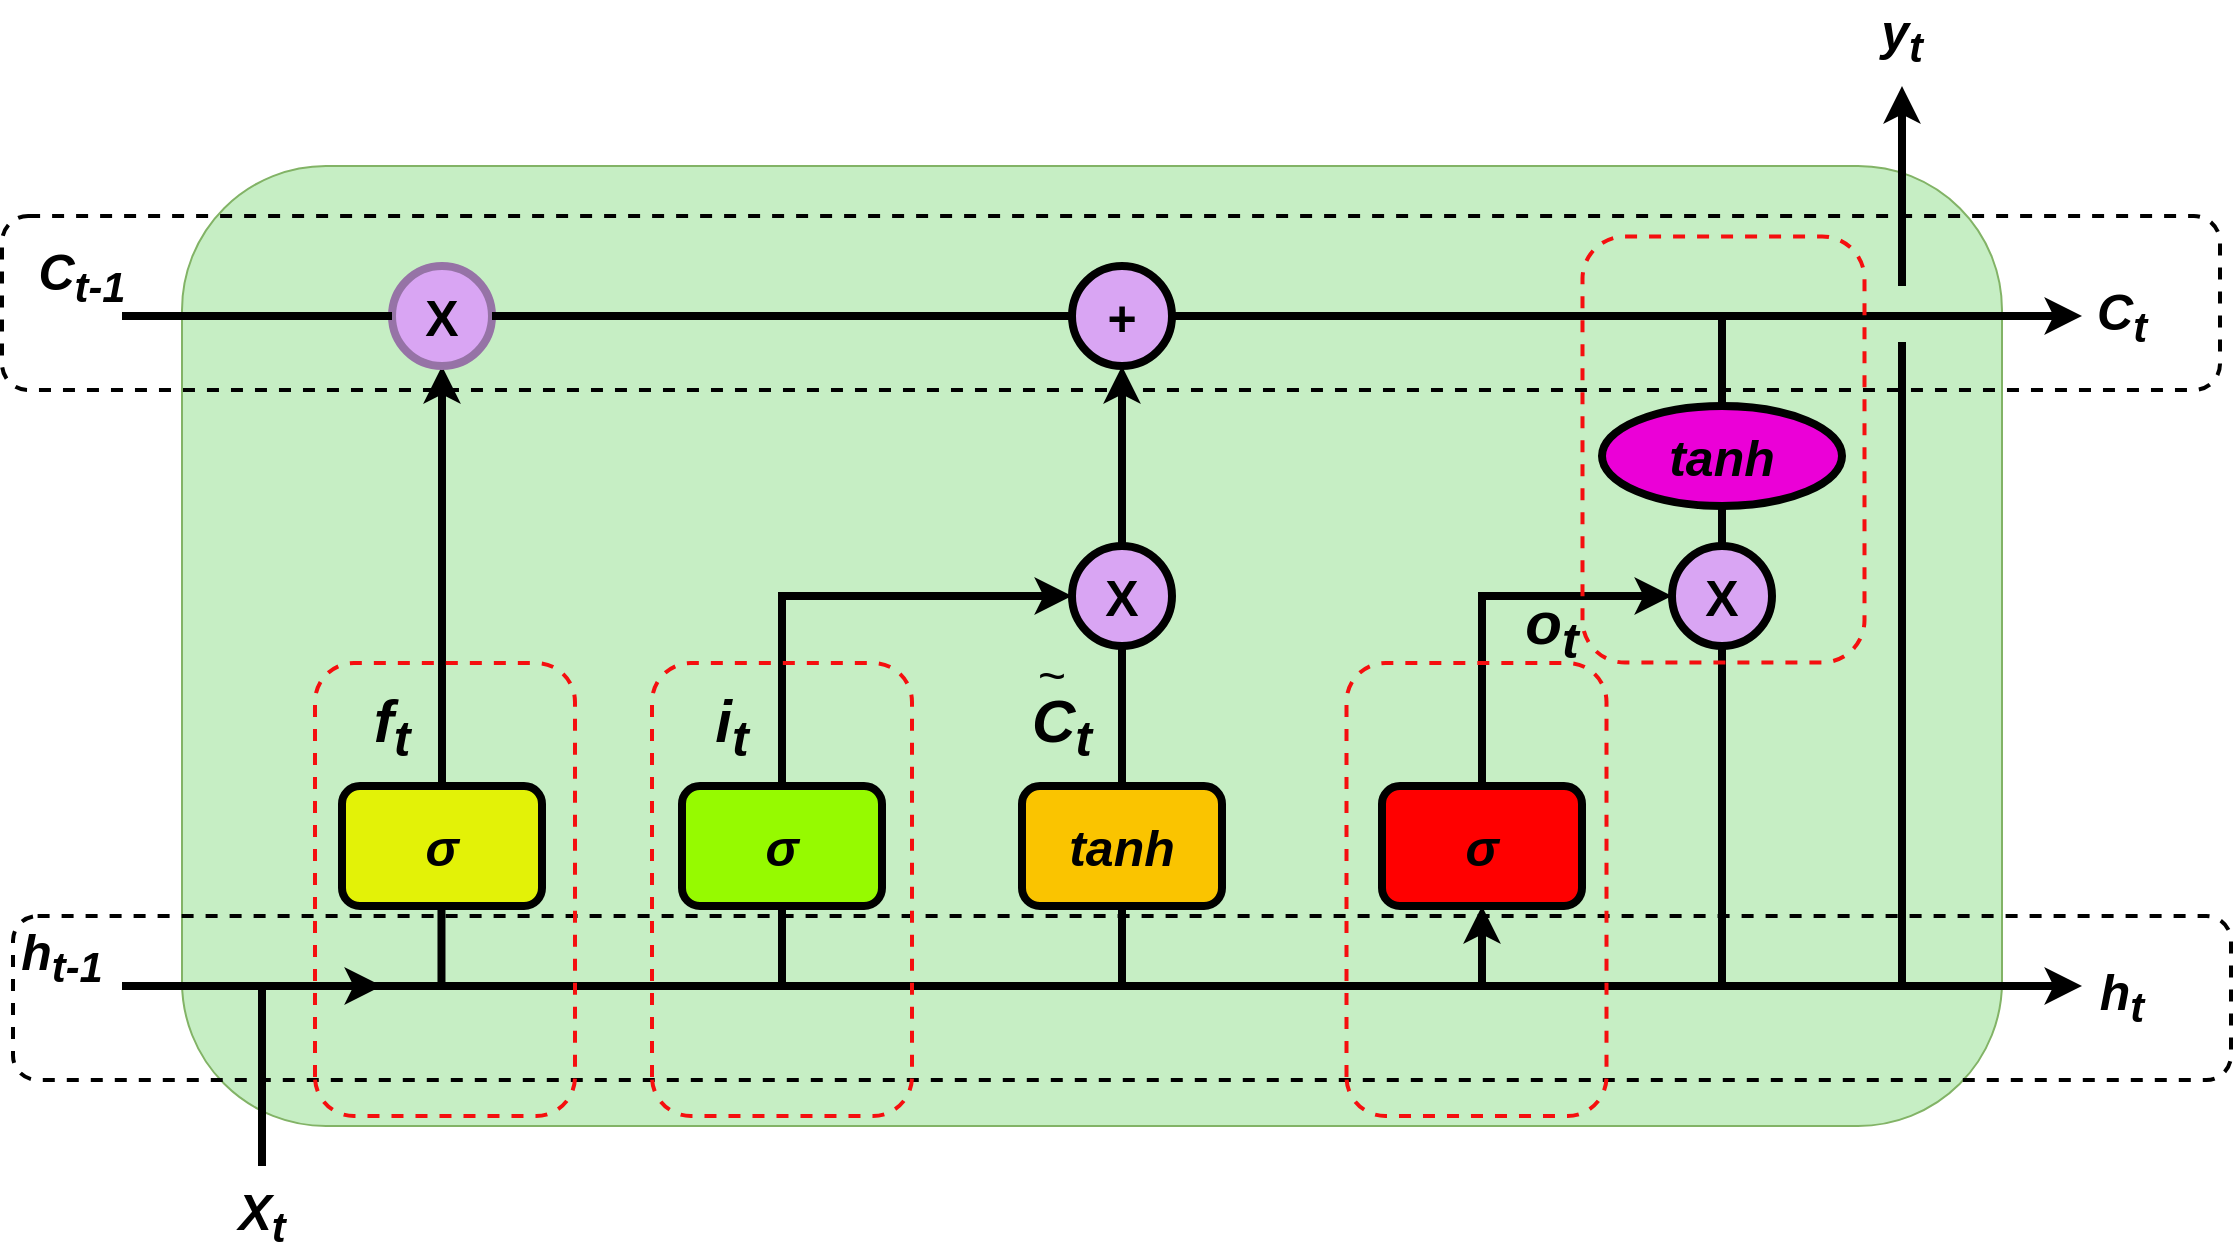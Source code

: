 <mxfile version="22.0.4" type="github">
  <diagram name="Página-1" id="IipWSNltIHu40_G6JX_h">
    <mxGraphModel dx="1290" dy="545" grid="0" gridSize="10" guides="1" tooltips="1" connect="1" arrows="1" fold="1" page="1" pageScale="1" pageWidth="1169" pageHeight="827" math="0" shadow="0">
      <root>
        <mxCell id="0" />
        <mxCell id="1" parent="0" />
        <mxCell id="o3eAjCkWNtNKVxoIS3OZ-1" value="" style="rounded=1;whiteSpace=wrap;html=1;fillColor=#c6eec4;strokeColor=#82b366;" parent="1" vertex="1">
          <mxGeometry x="100" y="140" width="910" height="480" as="geometry" />
        </mxCell>
        <mxCell id="o3eAjCkWNtNKVxoIS3OZ-27" value="" style="edgeStyle=orthogonalEdgeStyle;rounded=0;orthogonalLoop=1;jettySize=auto;html=1;entryX=0.5;entryY=1;entryDx=0;entryDy=0;strokeWidth=4;" parent="1" source="o3eAjCkWNtNKVxoIS3OZ-2" target="o3eAjCkWNtNKVxoIS3OZ-7" edge="1">
          <mxGeometry relative="1" as="geometry">
            <mxPoint x="230" y="340" as="targetPoint" />
          </mxGeometry>
        </mxCell>
        <mxCell id="o3eAjCkWNtNKVxoIS3OZ-2" value="&lt;font style=&quot;font-size: 25px;&quot;&gt;&lt;b&gt;&lt;i&gt;σ&lt;/i&gt;&lt;/b&gt;&lt;/font&gt;" style="rounded=1;whiteSpace=wrap;html=1;strokeWidth=4;fillColor=#e3f207;" parent="1" vertex="1">
          <mxGeometry x="180" y="450" width="100" height="60" as="geometry" />
        </mxCell>
        <mxCell id="o3eAjCkWNtNKVxoIS3OZ-34" value="" style="edgeStyle=orthogonalEdgeStyle;rounded=0;orthogonalLoop=1;jettySize=auto;html=1;entryX=0;entryY=0.5;entryDx=0;entryDy=0;strokeWidth=4;" parent="1" source="o3eAjCkWNtNKVxoIS3OZ-4" target="o3eAjCkWNtNKVxoIS3OZ-10" edge="1">
          <mxGeometry relative="1" as="geometry">
            <mxPoint x="400" y="340" as="targetPoint" />
            <Array as="points">
              <mxPoint x="400" y="355" />
            </Array>
          </mxGeometry>
        </mxCell>
        <mxCell id="o3eAjCkWNtNKVxoIS3OZ-4" value="&lt;font style=&quot;font-size: 25px;&quot;&gt;&lt;b&gt;&lt;i&gt;σ&lt;/i&gt;&lt;/b&gt;&lt;/font&gt;" style="rounded=1;whiteSpace=wrap;html=1;strokeWidth=4;fillColor=#96fa00;" parent="1" vertex="1">
          <mxGeometry x="350" y="450" width="100" height="60" as="geometry" />
        </mxCell>
        <mxCell id="o3eAjCkWNtNKVxoIS3OZ-5" value="&lt;font style=&quot;font-size: 25px;&quot;&gt;&lt;b&gt;&lt;i&gt;tanh&lt;/i&gt;&lt;/b&gt;&lt;/font&gt;" style="rounded=1;whiteSpace=wrap;html=1;strokeWidth=4;fillColor=#fac400;" parent="1" vertex="1">
          <mxGeometry x="520" y="450" width="100" height="60" as="geometry" />
        </mxCell>
        <mxCell id="o3eAjCkWNtNKVxoIS3OZ-36" value="" style="edgeStyle=orthogonalEdgeStyle;rounded=0;orthogonalLoop=1;jettySize=auto;html=1;entryX=0;entryY=0.5;entryDx=0;entryDy=0;strokeWidth=4;" parent="1" source="o3eAjCkWNtNKVxoIS3OZ-6" target="o3eAjCkWNtNKVxoIS3OZ-11" edge="1">
          <mxGeometry relative="1" as="geometry">
            <mxPoint x="750" y="340" as="targetPoint" />
            <Array as="points">
              <mxPoint x="750" y="355" />
            </Array>
          </mxGeometry>
        </mxCell>
        <mxCell id="o3eAjCkWNtNKVxoIS3OZ-6" value="&lt;font style=&quot;font-size: 25px;&quot;&gt;&lt;b&gt;&lt;i&gt;σ&lt;/i&gt;&lt;/b&gt;&lt;/font&gt;" style="rounded=1;whiteSpace=wrap;html=1;strokeWidth=4;fillColor=#ff0000;" parent="1" vertex="1">
          <mxGeometry x="700" y="450" width="100" height="60" as="geometry" />
        </mxCell>
        <mxCell id="o3eAjCkWNtNKVxoIS3OZ-7" value="&lt;font size=&quot;1&quot; style=&quot;&quot;&gt;&lt;b style=&quot;font-size: 25px;&quot;&gt;X&lt;/b&gt;&lt;/font&gt;" style="ellipse;whiteSpace=wrap;html=1;aspect=fixed;strokeWidth=4;fillColor=#d9a5f3;strokeColor=#9673a6;" parent="1" vertex="1">
          <mxGeometry x="205" y="190" width="50" height="50" as="geometry" />
        </mxCell>
        <mxCell id="o3eAjCkWNtNKVxoIS3OZ-22" value="" style="edgeStyle=orthogonalEdgeStyle;rounded=0;orthogonalLoop=1;jettySize=auto;html=1;strokeWidth=4;" parent="1" source="o3eAjCkWNtNKVxoIS3OZ-9" edge="1">
          <mxGeometry relative="1" as="geometry">
            <mxPoint x="1050" y="215" as="targetPoint" />
          </mxGeometry>
        </mxCell>
        <mxCell id="o3eAjCkWNtNKVxoIS3OZ-9" value="&lt;font size=&quot;1&quot; style=&quot;&quot;&gt;&lt;b style=&quot;font-size: 25px;&quot;&gt;+&lt;/b&gt;&lt;/font&gt;" style="ellipse;whiteSpace=wrap;html=1;aspect=fixed;strokeWidth=4;fillColor=#d9a5f3;" parent="1" vertex="1">
          <mxGeometry x="545" y="190" width="50" height="50" as="geometry" />
        </mxCell>
        <mxCell id="o3eAjCkWNtNKVxoIS3OZ-31" value="" style="edgeStyle=orthogonalEdgeStyle;rounded=0;orthogonalLoop=1;jettySize=auto;html=1;strokeWidth=4;" parent="1" source="o3eAjCkWNtNKVxoIS3OZ-10" target="o3eAjCkWNtNKVxoIS3OZ-9" edge="1">
          <mxGeometry relative="1" as="geometry" />
        </mxCell>
        <mxCell id="o3eAjCkWNtNKVxoIS3OZ-10" value="&lt;b&gt;&lt;font style=&quot;font-size: 25px;&quot;&gt;X&lt;/font&gt;&lt;/b&gt;" style="ellipse;whiteSpace=wrap;html=1;aspect=fixed;strokeWidth=4;fillColor=#d9a5f3;" parent="1" vertex="1">
          <mxGeometry x="545" y="330" width="50" height="50" as="geometry" />
        </mxCell>
        <mxCell id="o3eAjCkWNtNKVxoIS3OZ-11" value="&lt;font style=&quot;font-size: 25px;&quot;&gt;&lt;b&gt;X&lt;/b&gt;&lt;/font&gt;" style="ellipse;whiteSpace=wrap;html=1;aspect=fixed;strokeWidth=4;fillColor=#d9a5f3;" parent="1" vertex="1">
          <mxGeometry x="845" y="330" width="50" height="50" as="geometry" />
        </mxCell>
        <mxCell id="o3eAjCkWNtNKVxoIS3OZ-12" value="&lt;font style=&quot;font-size: 25px;&quot;&gt;&lt;b&gt;&lt;i&gt;tanh&lt;/i&gt;&lt;/b&gt;&lt;/font&gt;" style="ellipse;whiteSpace=wrap;html=1;strokeWidth=4;fillColor=#eb00d7;" parent="1" vertex="1">
          <mxGeometry x="810" y="260" width="120" height="50" as="geometry" />
        </mxCell>
        <mxCell id="o3eAjCkWNtNKVxoIS3OZ-13" value="" style="endArrow=classic;html=1;rounded=0;strokeWidth=4;" parent="1" edge="1">
          <mxGeometry width="50" height="50" relative="1" as="geometry">
            <mxPoint x="70" y="550" as="sourcePoint" />
            <mxPoint x="200" y="550" as="targetPoint" />
          </mxGeometry>
        </mxCell>
        <mxCell id="o3eAjCkWNtNKVxoIS3OZ-14" value="" style="endArrow=none;html=1;rounded=0;entryX=0;entryY=0.5;entryDx=0;entryDy=0;strokeWidth=4;" parent="1" target="o3eAjCkWNtNKVxoIS3OZ-7" edge="1">
          <mxGeometry width="50" height="50" relative="1" as="geometry">
            <mxPoint x="70" y="215" as="sourcePoint" />
            <mxPoint x="460" y="420" as="targetPoint" />
          </mxGeometry>
        </mxCell>
        <mxCell id="o3eAjCkWNtNKVxoIS3OZ-15" value="" style="endArrow=none;html=1;rounded=0;strokeWidth=4;" parent="1" edge="1">
          <mxGeometry width="50" height="50" relative="1" as="geometry">
            <mxPoint x="190" y="550" as="sourcePoint" />
            <mxPoint x="750" y="550" as="targetPoint" />
          </mxGeometry>
        </mxCell>
        <mxCell id="o3eAjCkWNtNKVxoIS3OZ-16" value="" style="endArrow=none;html=1;rounded=0;entryX=0.5;entryY=1;entryDx=0;entryDy=0;strokeWidth=4;" parent="1" target="o3eAjCkWNtNKVxoIS3OZ-4" edge="1">
          <mxGeometry width="50" height="50" relative="1" as="geometry">
            <mxPoint x="400" y="550" as="sourcePoint" />
            <mxPoint x="225" y="235" as="targetPoint" />
          </mxGeometry>
        </mxCell>
        <mxCell id="o3eAjCkWNtNKVxoIS3OZ-17" value="" style="endArrow=none;html=1;rounded=0;entryX=0;entryY=0.5;entryDx=0;entryDy=0;strokeWidth=4;exitX=1;exitY=0.5;exitDx=0;exitDy=0;" parent="1" source="o3eAjCkWNtNKVxoIS3OZ-7" target="o3eAjCkWNtNKVxoIS3OZ-9" edge="1">
          <mxGeometry width="50" height="50" relative="1" as="geometry">
            <mxPoint x="280" y="214.47" as="sourcePoint" />
            <mxPoint x="415" y="214.47" as="targetPoint" />
          </mxGeometry>
        </mxCell>
        <mxCell id="o3eAjCkWNtNKVxoIS3OZ-18" value="" style="endArrow=none;html=1;rounded=0;entryX=0.5;entryY=1;entryDx=0;entryDy=0;strokeWidth=4;" parent="1" target="o3eAjCkWNtNKVxoIS3OZ-5" edge="1">
          <mxGeometry width="50" height="50" relative="1" as="geometry">
            <mxPoint x="570" y="550" as="sourcePoint" />
            <mxPoint x="245" y="255" as="targetPoint" />
          </mxGeometry>
        </mxCell>
        <mxCell id="o3eAjCkWNtNKVxoIS3OZ-19" value="" style="endArrow=classic;html=1;rounded=0;entryX=0.5;entryY=1;entryDx=0;entryDy=0;strokeWidth=4;" parent="1" target="o3eAjCkWNtNKVxoIS3OZ-6" edge="1">
          <mxGeometry width="50" height="50" relative="1" as="geometry">
            <mxPoint x="750" y="552" as="sourcePoint" />
            <mxPoint x="870" y="620" as="targetPoint" />
          </mxGeometry>
        </mxCell>
        <mxCell id="o3eAjCkWNtNKVxoIS3OZ-28" value="" style="endArrow=none;html=1;rounded=0;entryX=0.5;entryY=1;entryDx=0;entryDy=0;strokeWidth=4;" parent="1" edge="1">
          <mxGeometry width="50" height="50" relative="1" as="geometry">
            <mxPoint x="229.74" y="550" as="sourcePoint" />
            <mxPoint x="229.74" y="510" as="targetPoint" />
          </mxGeometry>
        </mxCell>
        <mxCell id="o3eAjCkWNtNKVxoIS3OZ-30" value="" style="endArrow=none;html=1;rounded=0;exitX=0.5;exitY=0;exitDx=0;exitDy=0;entryX=0.5;entryY=1;entryDx=0;entryDy=0;strokeWidth=4;" parent="1" source="o3eAjCkWNtNKVxoIS3OZ-5" target="o3eAjCkWNtNKVxoIS3OZ-10" edge="1">
          <mxGeometry width="50" height="50" relative="1" as="geometry">
            <mxPoint x="680" y="470" as="sourcePoint" />
            <mxPoint x="730" y="420" as="targetPoint" />
          </mxGeometry>
        </mxCell>
        <mxCell id="o3eAjCkWNtNKVxoIS3OZ-37" value="" style="endArrow=none;html=1;rounded=0;exitX=0.5;exitY=0;exitDx=0;exitDy=0;strokeWidth=4;" parent="1" source="o3eAjCkWNtNKVxoIS3OZ-11" edge="1">
          <mxGeometry width="50" height="50" relative="1" as="geometry">
            <mxPoint x="595" y="460" as="sourcePoint" />
            <mxPoint x="870" y="310" as="targetPoint" />
          </mxGeometry>
        </mxCell>
        <mxCell id="o3eAjCkWNtNKVxoIS3OZ-40" value="" style="endArrow=none;html=1;rounded=0;endSize=3;strokeWidth=4;startSize=3;jumpSize=2;strokeColor=default;" parent="1" edge="1">
          <mxGeometry width="50" height="50" relative="1" as="geometry">
            <mxPoint x="870" y="260" as="sourcePoint" />
            <mxPoint x="870" y="215" as="targetPoint" />
          </mxGeometry>
        </mxCell>
        <mxCell id="o3eAjCkWNtNKVxoIS3OZ-41" value="" style="endArrow=none;html=1;rounded=0;entryX=0.5;entryY=1;entryDx=0;entryDy=0;strokeWidth=4;" parent="1" target="o3eAjCkWNtNKVxoIS3OZ-11" edge="1">
          <mxGeometry width="50" height="50" relative="1" as="geometry">
            <mxPoint x="870" y="550" as="sourcePoint" />
            <mxPoint x="573" y="296" as="targetPoint" />
          </mxGeometry>
        </mxCell>
        <mxCell id="o3eAjCkWNtNKVxoIS3OZ-42" value="" style="edgeStyle=orthogonalEdgeStyle;rounded=0;orthogonalLoop=1;jettySize=auto;html=1;strokeWidth=4;" parent="1" edge="1">
          <mxGeometry relative="1" as="geometry">
            <mxPoint x="750" y="550" as="sourcePoint" />
            <mxPoint x="1050" y="550" as="targetPoint" />
          </mxGeometry>
        </mxCell>
        <mxCell id="o3eAjCkWNtNKVxoIS3OZ-43" value="" style="endArrow=none;html=1;rounded=0;strokeWidth=4;" parent="1" edge="1">
          <mxGeometry width="50" height="50" relative="1" as="geometry">
            <mxPoint x="960" y="550" as="sourcePoint" />
            <mxPoint x="960" y="228" as="targetPoint" />
          </mxGeometry>
        </mxCell>
        <mxCell id="o3eAjCkWNtNKVxoIS3OZ-44" value="" style="endArrow=classic;html=1;rounded=0;strokeWidth=4;" parent="1" edge="1">
          <mxGeometry width="50" height="50" relative="1" as="geometry">
            <mxPoint x="960" y="200" as="sourcePoint" />
            <mxPoint x="960" y="100" as="targetPoint" />
          </mxGeometry>
        </mxCell>
        <mxCell id="o3eAjCkWNtNKVxoIS3OZ-45" value="" style="endArrow=none;html=1;rounded=0;strokeWidth=4;" parent="1" edge="1">
          <mxGeometry width="50" height="50" relative="1" as="geometry">
            <mxPoint x="140" y="640" as="sourcePoint" />
            <mxPoint x="140" y="550" as="targetPoint" />
          </mxGeometry>
        </mxCell>
        <mxCell id="o3eAjCkWNtNKVxoIS3OZ-46" value="&lt;font style=&quot;font-size: 25px;&quot;&gt;&lt;b&gt;&lt;i&gt;C&lt;sub&gt;t-1&lt;/sub&gt;&lt;/i&gt;&lt;/b&gt;&lt;/font&gt;" style="text;html=1;strokeColor=none;fillColor=none;align=center;verticalAlign=middle;whiteSpace=wrap;rounded=0;" parent="1" vertex="1">
          <mxGeometry x="20" y="180" width="60" height="30" as="geometry" />
        </mxCell>
        <mxCell id="o3eAjCkWNtNKVxoIS3OZ-47" value="&lt;font style=&quot;font-size: 25px;&quot;&gt;&lt;b&gt;&lt;i&gt;h&lt;sub&gt;t-1&lt;/sub&gt;&lt;/i&gt;&lt;/b&gt;&lt;/font&gt;" style="text;html=1;strokeColor=none;fillColor=none;align=center;verticalAlign=middle;whiteSpace=wrap;rounded=0;" parent="1" vertex="1">
          <mxGeometry x="10" y="520" width="60" height="30" as="geometry" />
        </mxCell>
        <mxCell id="o3eAjCkWNtNKVxoIS3OZ-48" value="&lt;font style=&quot;font-size: 25px;&quot;&gt;&lt;b&gt;&lt;i&gt;X&lt;sub&gt;t&lt;/sub&gt;&lt;/i&gt;&lt;/b&gt;&lt;/font&gt;" style="text;html=1;strokeColor=none;fillColor=none;align=center;verticalAlign=middle;whiteSpace=wrap;rounded=0;" parent="1" vertex="1">
          <mxGeometry x="110" y="650" width="60" height="30" as="geometry" />
        </mxCell>
        <mxCell id="o3eAjCkWNtNKVxoIS3OZ-49" value="&lt;font style=&quot;font-size: 25px;&quot;&gt;&lt;b&gt;&lt;i&gt;y&lt;sub&gt;t&lt;/sub&gt;&lt;/i&gt;&lt;/b&gt;&lt;/font&gt;" style="text;html=1;strokeColor=none;fillColor=none;align=center;verticalAlign=middle;whiteSpace=wrap;rounded=0;" parent="1" vertex="1">
          <mxGeometry x="930" y="60" width="60" height="30" as="geometry" />
        </mxCell>
        <mxCell id="o3eAjCkWNtNKVxoIS3OZ-50" value="&lt;font style=&quot;&quot;&gt;&lt;b style=&quot;&quot;&gt;&lt;sub style=&quot;&quot;&gt;&lt;span style=&quot;font-size: 25px;&quot;&gt;&lt;i&gt;C&lt;sub&gt;t&lt;/sub&gt;&lt;/i&gt;&lt;/span&gt;&lt;/sub&gt;&lt;/b&gt;&lt;/font&gt;" style="text;html=1;strokeColor=none;fillColor=none;align=center;verticalAlign=middle;whiteSpace=wrap;rounded=0;" parent="1" vertex="1">
          <mxGeometry x="1040" y="200" width="60" height="30" as="geometry" />
        </mxCell>
        <mxCell id="o3eAjCkWNtNKVxoIS3OZ-51" value="&lt;font style=&quot;&quot;&gt;&lt;b style=&quot;&quot;&gt;&lt;sub style=&quot;&quot;&gt;&lt;span style=&quot;font-size: 25px;&quot;&gt;&lt;i&gt;h&lt;sub&gt;t&lt;/sub&gt;&lt;/i&gt;&lt;/span&gt;&lt;/sub&gt;&lt;/b&gt;&lt;/font&gt;" style="text;html=1;strokeColor=none;fillColor=none;align=center;verticalAlign=middle;whiteSpace=wrap;rounded=0;" parent="1" vertex="1">
          <mxGeometry x="1040" y="540" width="60" height="30" as="geometry" />
        </mxCell>
        <mxCell id="o3eAjCkWNtNKVxoIS3OZ-52" value="&lt;font style=&quot;&quot;&gt;&lt;b style=&quot;&quot;&gt;&lt;sub style=&quot;font-size: 30px;&quot;&gt;&lt;span style=&quot;&quot;&gt;&lt;i&gt;f&lt;sub&gt;t&lt;/sub&gt;&lt;/i&gt;&lt;/span&gt;&lt;/sub&gt;&lt;/b&gt;&lt;/font&gt;" style="text;html=1;strokeColor=none;fillColor=none;align=center;verticalAlign=middle;whiteSpace=wrap;rounded=0;" parent="1" vertex="1">
          <mxGeometry x="160" y="400" width="90" height="40" as="geometry" />
        </mxCell>
        <mxCell id="o3eAjCkWNtNKVxoIS3OZ-53" value="&lt;font style=&quot;&quot;&gt;&lt;b style=&quot;&quot;&gt;&lt;sub style=&quot;font-size: 30px;&quot;&gt;&lt;span style=&quot;&quot;&gt;&lt;i&gt;i&lt;sub&gt;t&lt;/sub&gt;&lt;/i&gt;&lt;/span&gt;&lt;/sub&gt;&lt;/b&gt;&lt;/font&gt;" style="text;html=1;strokeColor=none;fillColor=none;align=center;verticalAlign=middle;whiteSpace=wrap;rounded=0;" parent="1" vertex="1">
          <mxGeometry x="330" y="400" width="90" height="40" as="geometry" />
        </mxCell>
        <mxCell id="o3eAjCkWNtNKVxoIS3OZ-54" value="&lt;font style=&quot;&quot;&gt;&lt;b style=&quot;&quot;&gt;&lt;sub style=&quot;font-size: 30px;&quot;&gt;&lt;span style=&quot;&quot;&gt;&lt;i&gt;C&lt;sub&gt;t&lt;/sub&gt;&lt;/i&gt;&lt;/span&gt;&lt;/sub&gt;&lt;/b&gt;&lt;/font&gt;" style="text;html=1;strokeColor=none;fillColor=none;align=center;verticalAlign=middle;whiteSpace=wrap;rounded=0;" parent="1" vertex="1">
          <mxGeometry x="495" y="400" width="90" height="40" as="geometry" />
        </mxCell>
        <mxCell id="o3eAjCkWNtNKVxoIS3OZ-56" value="&lt;font style=&quot;font-size: 24px;&quot;&gt;~&lt;/font&gt;" style="text;html=1;strokeColor=none;fillColor=none;align=center;verticalAlign=middle;whiteSpace=wrap;rounded=0;" parent="1" vertex="1">
          <mxGeometry x="500" y="380" width="70" height="30" as="geometry" />
        </mxCell>
        <mxCell id="o3eAjCkWNtNKVxoIS3OZ-57" value="&lt;font style=&quot;&quot;&gt;&lt;b style=&quot;&quot;&gt;&lt;sub style=&quot;font-size: 30px;&quot;&gt;&lt;span style=&quot;&quot;&gt;&lt;i&gt;o&lt;sub&gt;t&lt;/sub&gt;&lt;/i&gt;&lt;/span&gt;&lt;/sub&gt;&lt;/b&gt;&lt;/font&gt;" style="text;html=1;strokeColor=none;fillColor=none;align=center;verticalAlign=middle;whiteSpace=wrap;rounded=0;" parent="1" vertex="1">
          <mxGeometry x="740" y="351" width="90" height="40" as="geometry" />
        </mxCell>
        <mxCell id="xD0tUnyPSDio4TKRXKtO-1" value="" style="rounded=1;whiteSpace=wrap;html=1;fillColor=none;dashed=1;strokeWidth=2;" parent="1" vertex="1">
          <mxGeometry x="10" y="165" width="1109" height="87" as="geometry" />
        </mxCell>
        <mxCell id="xD0tUnyPSDio4TKRXKtO-2" value="" style="rounded=1;whiteSpace=wrap;html=1;fillColor=none;dashed=1;strokeWidth=2;" parent="1" vertex="1">
          <mxGeometry x="15.5" y="515" width="1109" height="82" as="geometry" />
        </mxCell>
        <mxCell id="xD0tUnyPSDio4TKRXKtO-3" value="" style="rounded=1;whiteSpace=wrap;html=1;fillColor=none;dashed=1;strokeWidth=2;rotation=-90;strokeColor=#f50f0f;" parent="1" vertex="1">
          <mxGeometry x="118.25" y="436.75" width="226.5" height="130" as="geometry" />
        </mxCell>
        <mxCell id="xD0tUnyPSDio4TKRXKtO-4" value="" style="rounded=1;whiteSpace=wrap;html=1;fillColor=none;dashed=1;strokeWidth=2;rotation=-90;strokeColor=#f50f0f;" parent="1" vertex="1">
          <mxGeometry x="286.75" y="436.75" width="226.5" height="130" as="geometry" />
        </mxCell>
        <mxCell id="xD0tUnyPSDio4TKRXKtO-5" value="" style="rounded=1;whiteSpace=wrap;html=1;fillColor=none;dashed=1;strokeWidth=2;rotation=-90;strokeColor=#f50f0f;" parent="1" vertex="1">
          <mxGeometry x="634" y="436.75" width="226.5" height="130" as="geometry" />
        </mxCell>
        <mxCell id="xD0tUnyPSDio4TKRXKtO-6" value="" style="rounded=1;whiteSpace=wrap;html=1;fillColor=none;dashed=1;strokeWidth=2;rotation=-90;strokeColor=#f50f0f;" parent="1" vertex="1">
          <mxGeometry x="764.25" y="211.25" width="213" height="141" as="geometry" />
        </mxCell>
      </root>
    </mxGraphModel>
  </diagram>
</mxfile>
